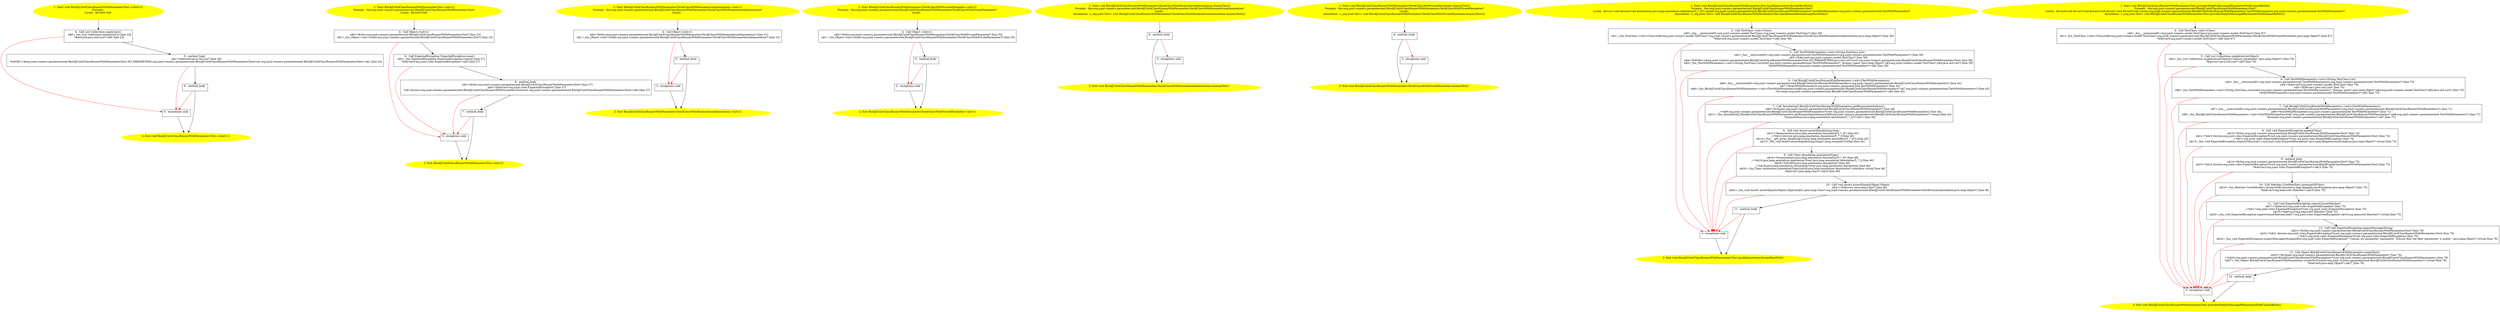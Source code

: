 /* @generated */
digraph cfg {
"org.junit.runners.parameterized.BlockJUnit4ClassRunnerWithParametersTest.<clinit>():void.d1a99ba33a0297d42b3d340cfeb4a295_1" [label="1: Start void BlockJUnit4ClassRunnerWithParametersTest.<clinit>()\nFormals: \nLocals:  $irvar0:void \n  " color=yellow style=filled]
	

	 "org.junit.runners.parameterized.BlockJUnit4ClassRunnerWithParametersTest.<clinit>():void.d1a99ba33a0297d42b3d340cfeb4a295_1" -> "org.junit.runners.parameterized.BlockJUnit4ClassRunnerWithParametersTest.<clinit>():void.d1a99ba33a0297d42b3d340cfeb4a295_4" ;
"org.junit.runners.parameterized.BlockJUnit4ClassRunnerWithParametersTest.<clinit>():void.d1a99ba33a0297d42b3d340cfeb4a295_2" [label="2: Exit void BlockJUnit4ClassRunnerWithParametersTest.<clinit>() \n  " color=yellow style=filled]
	

"org.junit.runners.parameterized.BlockJUnit4ClassRunnerWithParametersTest.<clinit>():void.d1a99ba33a0297d42b3d340cfeb4a295_3" [label="3:  exceptions sink \n  " shape="box"]
	

	 "org.junit.runners.parameterized.BlockJUnit4ClassRunnerWithParametersTest.<clinit>():void.d1a99ba33a0297d42b3d340cfeb4a295_3" -> "org.junit.runners.parameterized.BlockJUnit4ClassRunnerWithParametersTest.<clinit>():void.d1a99ba33a0297d42b3d340cfeb4a295_2" ;
"org.junit.runners.parameterized.BlockJUnit4ClassRunnerWithParametersTest.<clinit>():void.d1a99ba33a0297d42b3d340cfeb4a295_4" [label="4:  Call List Collections.emptyList() \n   n$0=_fun_List Collections.emptyList()() [line 24]\n  *&$irvar0:java.util.List*=n$0 [line 24]\n " shape="box"]
	

	 "org.junit.runners.parameterized.BlockJUnit4ClassRunnerWithParametersTest.<clinit>():void.d1a99ba33a0297d42b3d340cfeb4a295_4" -> "org.junit.runners.parameterized.BlockJUnit4ClassRunnerWithParametersTest.<clinit>():void.d1a99ba33a0297d42b3d340cfeb4a295_5" ;
	 "org.junit.runners.parameterized.BlockJUnit4ClassRunnerWithParametersTest.<clinit>():void.d1a99ba33a0297d42b3d340cfeb4a295_4" -> "org.junit.runners.parameterized.BlockJUnit4ClassRunnerWithParametersTest.<clinit>():void.d1a99ba33a0297d42b3d340cfeb4a295_3" [color="red" ];
"org.junit.runners.parameterized.BlockJUnit4ClassRunnerWithParametersTest.<clinit>():void.d1a99ba33a0297d42b3d340cfeb4a295_5" [label="5:  method_body \n   n$1=*&$irvar0:java.util.List* [line 24]\n  *&#GB<>$org.junit.runners.parameterized.BlockJUnit4ClassRunnerWithParametersTest.NO_PARAMETERS:org.junit.runners.parameterized.BlockJUnit4ClassRunnerWithParametersTest(root org.junit.runners.parameterized.BlockJUnit4ClassRunnerWithParametersTest)=n$1 [line 24]\n " shape="box"]
	

	 "org.junit.runners.parameterized.BlockJUnit4ClassRunnerWithParametersTest.<clinit>():void.d1a99ba33a0297d42b3d340cfeb4a295_5" -> "org.junit.runners.parameterized.BlockJUnit4ClassRunnerWithParametersTest.<clinit>():void.d1a99ba33a0297d42b3d340cfeb4a295_6" ;
	 "org.junit.runners.parameterized.BlockJUnit4ClassRunnerWithParametersTest.<clinit>():void.d1a99ba33a0297d42b3d340cfeb4a295_5" -> "org.junit.runners.parameterized.BlockJUnit4ClassRunnerWithParametersTest.<clinit>():void.d1a99ba33a0297d42b3d340cfeb4a295_3" [color="red" ];
"org.junit.runners.parameterized.BlockJUnit4ClassRunnerWithParametersTest.<clinit>():void.d1a99ba33a0297d42b3d340cfeb4a295_6" [label="6:  method_body \n  " shape="box"]
	

	 "org.junit.runners.parameterized.BlockJUnit4ClassRunnerWithParametersTest.<clinit>():void.d1a99ba33a0297d42b3d340cfeb4a295_6" -> "org.junit.runners.parameterized.BlockJUnit4ClassRunnerWithParametersTest.<clinit>():void.d1a99ba33a0297d42b3d340cfeb4a295_2" ;
	 "org.junit.runners.parameterized.BlockJUnit4ClassRunnerWithParametersTest.<clinit>():void.d1a99ba33a0297d42b3d340cfeb4a295_6" -> "org.junit.runners.parameterized.BlockJUnit4ClassRunnerWithParametersTest.<clinit>():void.d1a99ba33a0297d42b3d340cfeb4a295_3" [color="red" ];
"org.junit.runners.parameterized.BlockJUnit4ClassRunnerWithParametersTest.<init>().60e3340cfadf333d6a15b43f43b21fb1_1" [label="1: Start BlockJUnit4ClassRunnerWithParametersTest.<init>()\nFormals:  this:org.junit.runners.parameterized.BlockJUnit4ClassRunnerWithParametersTest*\nLocals:  $irvar0:void \n  " color=yellow style=filled]
	

	 "org.junit.runners.parameterized.BlockJUnit4ClassRunnerWithParametersTest.<init>().60e3340cfadf333d6a15b43f43b21fb1_1" -> "org.junit.runners.parameterized.BlockJUnit4ClassRunnerWithParametersTest.<init>().60e3340cfadf333d6a15b43f43b21fb1_4" ;
"org.junit.runners.parameterized.BlockJUnit4ClassRunnerWithParametersTest.<init>().60e3340cfadf333d6a15b43f43b21fb1_2" [label="2: Exit BlockJUnit4ClassRunnerWithParametersTest.<init>() \n  " color=yellow style=filled]
	

"org.junit.runners.parameterized.BlockJUnit4ClassRunnerWithParametersTest.<init>().60e3340cfadf333d6a15b43f43b21fb1_3" [label="3:  exceptions sink \n  " shape="box"]
	

	 "org.junit.runners.parameterized.BlockJUnit4ClassRunnerWithParametersTest.<init>().60e3340cfadf333d6a15b43f43b21fb1_3" -> "org.junit.runners.parameterized.BlockJUnit4ClassRunnerWithParametersTest.<init>().60e3340cfadf333d6a15b43f43b21fb1_2" ;
"org.junit.runners.parameterized.BlockJUnit4ClassRunnerWithParametersTest.<init>().60e3340cfadf333d6a15b43f43b21fb1_4" [label="4:  Call Object.<init>() \n   n$0=*&this:org.junit.runners.parameterized.BlockJUnit4ClassRunnerWithParametersTest* [line 23]\n  n$1=_fun_Object.<init>()(n$0:org.junit.runners.parameterized.BlockJUnit4ClassRunnerWithParametersTest*) [line 23]\n " shape="box"]
	

	 "org.junit.runners.parameterized.BlockJUnit4ClassRunnerWithParametersTest.<init>().60e3340cfadf333d6a15b43f43b21fb1_4" -> "org.junit.runners.parameterized.BlockJUnit4ClassRunnerWithParametersTest.<init>().60e3340cfadf333d6a15b43f43b21fb1_5" ;
	 "org.junit.runners.parameterized.BlockJUnit4ClassRunnerWithParametersTest.<init>().60e3340cfadf333d6a15b43f43b21fb1_4" -> "org.junit.runners.parameterized.BlockJUnit4ClassRunnerWithParametersTest.<init>().60e3340cfadf333d6a15b43f43b21fb1_3" [color="red" ];
"org.junit.runners.parameterized.BlockJUnit4ClassRunnerWithParametersTest.<init>().60e3340cfadf333d6a15b43f43b21fb1_5" [label="5:  Call ExpectedException ExpectedException.none() \n   n$2=_fun_ExpectedException ExpectedException.none()() [line 27]\n  *&$irvar0:org.junit.rules.ExpectedException*=n$2 [line 27]\n " shape="box"]
	

	 "org.junit.runners.parameterized.BlockJUnit4ClassRunnerWithParametersTest.<init>().60e3340cfadf333d6a15b43f43b21fb1_5" -> "org.junit.runners.parameterized.BlockJUnit4ClassRunnerWithParametersTest.<init>().60e3340cfadf333d6a15b43f43b21fb1_6" ;
	 "org.junit.runners.parameterized.BlockJUnit4ClassRunnerWithParametersTest.<init>().60e3340cfadf333d6a15b43f43b21fb1_5" -> "org.junit.runners.parameterized.BlockJUnit4ClassRunnerWithParametersTest.<init>().60e3340cfadf333d6a15b43f43b21fb1_3" [color="red" ];
"org.junit.runners.parameterized.BlockJUnit4ClassRunnerWithParametersTest.<init>().60e3340cfadf333d6a15b43f43b21fb1_6" [label="6:  method_body \n   n$3=*&this:org.junit.runners.parameterized.BlockJUnit4ClassRunnerWithParametersTest* [line 27]\n  n$4=*&$irvar0:org.junit.rules.ExpectedException* [line 27]\n  *n$3.thrown:org.junit.runners.parameterized.BlockJUnit4ClassRunnerWithParametersTest(root org.junit.runners.parameterized.BlockJUnit4ClassRunnerWithParametersTest)=n$4 [line 27]\n " shape="box"]
	

	 "org.junit.runners.parameterized.BlockJUnit4ClassRunnerWithParametersTest.<init>().60e3340cfadf333d6a15b43f43b21fb1_6" -> "org.junit.runners.parameterized.BlockJUnit4ClassRunnerWithParametersTest.<init>().60e3340cfadf333d6a15b43f43b21fb1_7" ;
	 "org.junit.runners.parameterized.BlockJUnit4ClassRunnerWithParametersTest.<init>().60e3340cfadf333d6a15b43f43b21fb1_6" -> "org.junit.runners.parameterized.BlockJUnit4ClassRunnerWithParametersTest.<init>().60e3340cfadf333d6a15b43f43b21fb1_3" [color="red" ];
"org.junit.runners.parameterized.BlockJUnit4ClassRunnerWithParametersTest.<init>().60e3340cfadf333d6a15b43f43b21fb1_7" [label="7:  method_body \n  " shape="box"]
	

	 "org.junit.runners.parameterized.BlockJUnit4ClassRunnerWithParametersTest.<init>().60e3340cfadf333d6a15b43f43b21fb1_7" -> "org.junit.runners.parameterized.BlockJUnit4ClassRunnerWithParametersTest.<init>().60e3340cfadf333d6a15b43f43b21fb1_2" ;
	 "org.junit.runners.parameterized.BlockJUnit4ClassRunnerWithParametersTest.<init>().60e3340cfadf333d6a15b43f43b21fb1_7" -> "org.junit.runners.parameterized.BlockJUnit4ClassRunnerWithParametersTest.<init>().60e3340cfadf333d6a15b43f43b21fb1_3" [color="red" ];
"org.junit.runners.parameterized.BlockJUnit4ClassRunnerWithParametersTest$ClassWithParameterizedAnnot.763b6fdf4fcdabf20856e929341dbf76_1" [label="1: Start BlockJUnit4ClassRunnerWithParametersTest$ClassWithParameterizedAnnotation.<init>()\nFormals:  this:org.junit.runners.parameterized.BlockJUnit4ClassRunnerWithParametersTest$ClassWithParameterizedAnnotation*\nLocals:  \n  " color=yellow style=filled]
	

	 "org.junit.runners.parameterized.BlockJUnit4ClassRunnerWithParametersTest$ClassWithParameterizedAnnot.763b6fdf4fcdabf20856e929341dbf76_1" -> "org.junit.runners.parameterized.BlockJUnit4ClassRunnerWithParametersTest$ClassWithParameterizedAnnot.763b6fdf4fcdabf20856e929341dbf76_4" ;
"org.junit.runners.parameterized.BlockJUnit4ClassRunnerWithParametersTest$ClassWithParameterizedAnnot.763b6fdf4fcdabf20856e929341dbf76_2" [label="2: Exit BlockJUnit4ClassRunnerWithParametersTest$ClassWithParameterizedAnnotation.<init>() \n  " color=yellow style=filled]
	

"org.junit.runners.parameterized.BlockJUnit4ClassRunnerWithParametersTest$ClassWithParameterizedAnnot.763b6fdf4fcdabf20856e929341dbf76_3" [label="3:  exceptions sink \n  " shape="box"]
	

	 "org.junit.runners.parameterized.BlockJUnit4ClassRunnerWithParametersTest$ClassWithParameterizedAnnot.763b6fdf4fcdabf20856e929341dbf76_3" -> "org.junit.runners.parameterized.BlockJUnit4ClassRunnerWithParametersTest$ClassWithParameterizedAnnot.763b6fdf4fcdabf20856e929341dbf76_2" ;
"org.junit.runners.parameterized.BlockJUnit4ClassRunnerWithParametersTest$ClassWithParameterizedAnnot.763b6fdf4fcdabf20856e929341dbf76_4" [label="4:  Call Object.<init>() \n   n$0=*&this:org.junit.runners.parameterized.BlockJUnit4ClassRunnerWithParametersTest$ClassWithParameterizedAnnotation* [line 31]\n  n$1=_fun_Object.<init>()(n$0:org.junit.runners.parameterized.BlockJUnit4ClassRunnerWithParametersTest$ClassWithParameterizedAnnotation*) [line 31]\n " shape="box"]
	

	 "org.junit.runners.parameterized.BlockJUnit4ClassRunnerWithParametersTest$ClassWithParameterizedAnnot.763b6fdf4fcdabf20856e929341dbf76_4" -> "org.junit.runners.parameterized.BlockJUnit4ClassRunnerWithParametersTest$ClassWithParameterizedAnnot.763b6fdf4fcdabf20856e929341dbf76_5" ;
	 "org.junit.runners.parameterized.BlockJUnit4ClassRunnerWithParametersTest$ClassWithParameterizedAnnot.763b6fdf4fcdabf20856e929341dbf76_4" -> "org.junit.runners.parameterized.BlockJUnit4ClassRunnerWithParametersTest$ClassWithParameterizedAnnot.763b6fdf4fcdabf20856e929341dbf76_3" [color="red" ];
"org.junit.runners.parameterized.BlockJUnit4ClassRunnerWithParametersTest$ClassWithParameterizedAnnot.763b6fdf4fcdabf20856e929341dbf76_5" [label="5:  method_body \n  " shape="box"]
	

	 "org.junit.runners.parameterized.BlockJUnit4ClassRunnerWithParametersTest$ClassWithParameterizedAnnot.763b6fdf4fcdabf20856e929341dbf76_5" -> "org.junit.runners.parameterized.BlockJUnit4ClassRunnerWithParametersTest$ClassWithParameterizedAnnot.763b6fdf4fcdabf20856e929341dbf76_2" ;
	 "org.junit.runners.parameterized.BlockJUnit4ClassRunnerWithParametersTest$ClassWithParameterizedAnnot.763b6fdf4fcdabf20856e929341dbf76_5" -> "org.junit.runners.parameterized.BlockJUnit4ClassRunnerWithParametersTest$ClassWithParameterizedAnnot.763b6fdf4fcdabf20856e929341dbf76_3" [color="red" ];
"org.junit.runners.parameterized.BlockJUnit4ClassRunnerWithParametersTest$ClassWithPrivateParameter.<.68f3cf875bcc094d012d17b01e5fa72b_1" [label="1: Start BlockJUnit4ClassRunnerWithParametersTest$ClassWithPrivateParameter.<init>()\nFormals:  this:org.junit.runners.parameterized.BlockJUnit4ClassRunnerWithParametersTest$ClassWithPrivateParameter*\nLocals:  \n  " color=yellow style=filled]
	

	 "org.junit.runners.parameterized.BlockJUnit4ClassRunnerWithParametersTest$ClassWithPrivateParameter.<.68f3cf875bcc094d012d17b01e5fa72b_1" -> "org.junit.runners.parameterized.BlockJUnit4ClassRunnerWithParametersTest$ClassWithPrivateParameter.<.68f3cf875bcc094d012d17b01e5fa72b_4" ;
"org.junit.runners.parameterized.BlockJUnit4ClassRunnerWithParametersTest$ClassWithPrivateParameter.<.68f3cf875bcc094d012d17b01e5fa72b_2" [label="2: Exit BlockJUnit4ClassRunnerWithParametersTest$ClassWithPrivateParameter.<init>() \n  " color=yellow style=filled]
	

"org.junit.runners.parameterized.BlockJUnit4ClassRunnerWithParametersTest$ClassWithPrivateParameter.<.68f3cf875bcc094d012d17b01e5fa72b_3" [label="3:  exceptions sink \n  " shape="box"]
	

	 "org.junit.runners.parameterized.BlockJUnit4ClassRunnerWithParametersTest$ClassWithPrivateParameter.<.68f3cf875bcc094d012d17b01e5fa72b_3" -> "org.junit.runners.parameterized.BlockJUnit4ClassRunnerWithParametersTest$ClassWithPrivateParameter.<.68f3cf875bcc094d012d17b01e5fa72b_2" ;
"org.junit.runners.parameterized.BlockJUnit4ClassRunnerWithParametersTest$ClassWithPrivateParameter.<.68f3cf875bcc094d012d17b01e5fa72b_4" [label="4:  Call Object.<init>() \n   n$0=*&this:org.junit.runners.parameterized.BlockJUnit4ClassRunnerWithParametersTest$ClassWithPrivateParameter* [line 55]\n  n$1=_fun_Object.<init>()(n$0:org.junit.runners.parameterized.BlockJUnit4ClassRunnerWithParametersTest$ClassWithPrivateParameter*) [line 55]\n " shape="box"]
	

	 "org.junit.runners.parameterized.BlockJUnit4ClassRunnerWithParametersTest$ClassWithPrivateParameter.<.68f3cf875bcc094d012d17b01e5fa72b_4" -> "org.junit.runners.parameterized.BlockJUnit4ClassRunnerWithParametersTest$ClassWithPrivateParameter.<.68f3cf875bcc094d012d17b01e5fa72b_5" ;
	 "org.junit.runners.parameterized.BlockJUnit4ClassRunnerWithParametersTest$ClassWithPrivateParameter.<.68f3cf875bcc094d012d17b01e5fa72b_4" -> "org.junit.runners.parameterized.BlockJUnit4ClassRunnerWithParametersTest$ClassWithPrivateParameter.<.68f3cf875bcc094d012d17b01e5fa72b_3" [color="red" ];
"org.junit.runners.parameterized.BlockJUnit4ClassRunnerWithParametersTest$ClassWithPrivateParameter.<.68f3cf875bcc094d012d17b01e5fa72b_5" [label="5:  method_body \n  " shape="box"]
	

	 "org.junit.runners.parameterized.BlockJUnit4ClassRunnerWithParametersTest$ClassWithPrivateParameter.<.68f3cf875bcc094d012d17b01e5fa72b_5" -> "org.junit.runners.parameterized.BlockJUnit4ClassRunnerWithParametersTest$ClassWithPrivateParameter.<.68f3cf875bcc094d012d17b01e5fa72b_2" ;
	 "org.junit.runners.parameterized.BlockJUnit4ClassRunnerWithParametersTest$ClassWithPrivateParameter.<.68f3cf875bcc094d012d17b01e5fa72b_5" -> "org.junit.runners.parameterized.BlockJUnit4ClassRunnerWithParametersTest$ClassWithPrivateParameter.<.68f3cf875bcc094d012d17b01e5fa72b_3" [color="red" ];
"org.junit.runners.parameterized.BlockJUnit4ClassRunnerWithParametersTest$ClassWithParameterizedAnnot.b8cac45d8490bb1d9477d874e7425ea3_1" [label="1: Start void BlockJUnit4ClassRunnerWithParametersTest$ClassWithParameterizedAnnotation.dummyTest()\nFormals:  this:org.junit.runners.parameterized.BlockJUnit4ClassRunnerWithParametersTest$ClassWithParameterizedAnnotation*\nLocals: \nAnnotation: <_org.junit.Test> void BlockJUnit4ClassRunnerWithParametersTest$ClassWithParameterizedAnnotation.dummyTest()() \n  " color=yellow style=filled]
	

	 "org.junit.runners.parameterized.BlockJUnit4ClassRunnerWithParametersTest$ClassWithParameterizedAnnot.b8cac45d8490bb1d9477d874e7425ea3_1" -> "org.junit.runners.parameterized.BlockJUnit4ClassRunnerWithParametersTest$ClassWithParameterizedAnnot.b8cac45d8490bb1d9477d874e7425ea3_4" ;
"org.junit.runners.parameterized.BlockJUnit4ClassRunnerWithParametersTest$ClassWithParameterizedAnnot.b8cac45d8490bb1d9477d874e7425ea3_2" [label="2: Exit void BlockJUnit4ClassRunnerWithParametersTest$ClassWithParameterizedAnnotation.dummyTest() \n  " color=yellow style=filled]
	

"org.junit.runners.parameterized.BlockJUnit4ClassRunnerWithParametersTest$ClassWithParameterizedAnnot.b8cac45d8490bb1d9477d874e7425ea3_3" [label="3:  exceptions sink \n  " shape="box"]
	

	 "org.junit.runners.parameterized.BlockJUnit4ClassRunnerWithParametersTest$ClassWithParameterizedAnnot.b8cac45d8490bb1d9477d874e7425ea3_3" -> "org.junit.runners.parameterized.BlockJUnit4ClassRunnerWithParametersTest$ClassWithParameterizedAnnot.b8cac45d8490bb1d9477d874e7425ea3_2" ;
"org.junit.runners.parameterized.BlockJUnit4ClassRunnerWithParametersTest$ClassWithParameterizedAnnot.b8cac45d8490bb1d9477d874e7425ea3_4" [label="4:  method_body \n  " shape="box"]
	

	 "org.junit.runners.parameterized.BlockJUnit4ClassRunnerWithParametersTest$ClassWithParameterizedAnnot.b8cac45d8490bb1d9477d874e7425ea3_4" -> "org.junit.runners.parameterized.BlockJUnit4ClassRunnerWithParametersTest$ClassWithParameterizedAnnot.b8cac45d8490bb1d9477d874e7425ea3_2" ;
	 "org.junit.runners.parameterized.BlockJUnit4ClassRunnerWithParametersTest$ClassWithParameterizedAnnot.b8cac45d8490bb1d9477d874e7425ea3_4" -> "org.junit.runners.parameterized.BlockJUnit4ClassRunnerWithParametersTest$ClassWithParameterizedAnnot.b8cac45d8490bb1d9477d874e7425ea3_3" [color="red" ];
"org.junit.runners.parameterized.BlockJUnit4ClassRunnerWithParametersTest$ClassWithPrivateParameter.d.8aff706687f7242df6d3eea67e76b471_1" [label="1: Start void BlockJUnit4ClassRunnerWithParametersTest$ClassWithPrivateParameter.dummyTest()\nFormals:  this:org.junit.runners.parameterized.BlockJUnit4ClassRunnerWithParametersTest$ClassWithPrivateParameter*\nLocals: \nAnnotation: <_org.junit.Test> void BlockJUnit4ClassRunnerWithParametersTest$ClassWithPrivateParameter.dummyTest()() \n  " color=yellow style=filled]
	

	 "org.junit.runners.parameterized.BlockJUnit4ClassRunnerWithParametersTest$ClassWithPrivateParameter.d.8aff706687f7242df6d3eea67e76b471_1" -> "org.junit.runners.parameterized.BlockJUnit4ClassRunnerWithParametersTest$ClassWithPrivateParameter.d.8aff706687f7242df6d3eea67e76b471_4" ;
"org.junit.runners.parameterized.BlockJUnit4ClassRunnerWithParametersTest$ClassWithPrivateParameter.d.8aff706687f7242df6d3eea67e76b471_2" [label="2: Exit void BlockJUnit4ClassRunnerWithParametersTest$ClassWithPrivateParameter.dummyTest() \n  " color=yellow style=filled]
	

"org.junit.runners.parameterized.BlockJUnit4ClassRunnerWithParametersTest$ClassWithPrivateParameter.d.8aff706687f7242df6d3eea67e76b471_3" [label="3:  exceptions sink \n  " shape="box"]
	

	 "org.junit.runners.parameterized.BlockJUnit4ClassRunnerWithParametersTest$ClassWithPrivateParameter.d.8aff706687f7242df6d3eea67e76b471_3" -> "org.junit.runners.parameterized.BlockJUnit4ClassRunnerWithParametersTest$ClassWithPrivateParameter.d.8aff706687f7242df6d3eea67e76b471_2" ;
"org.junit.runners.parameterized.BlockJUnit4ClassRunnerWithParametersTest$ClassWithPrivateParameter.d.8aff706687f7242df6d3eea67e76b471_4" [label="4:  method_body \n  " shape="box"]
	

	 "org.junit.runners.parameterized.BlockJUnit4ClassRunnerWithParametersTest$ClassWithPrivateParameter.d.8aff706687f7242df6d3eea67e76b471_4" -> "org.junit.runners.parameterized.BlockJUnit4ClassRunnerWithParametersTest$ClassWithPrivateParameter.d.8aff706687f7242df6d3eea67e76b471_2" ;
	 "org.junit.runners.parameterized.BlockJUnit4ClassRunnerWithParametersTest$ClassWithPrivateParameter.d.8aff706687f7242df6d3eea67e76b471_4" -> "org.junit.runners.parameterized.BlockJUnit4ClassRunnerWithParametersTest$ClassWithPrivateParameter.d.8aff706687f7242df6d3eea67e76b471_3" [color="red" ];
"org.junit.runners.parameterized.BlockJUnit4ClassRunnerWithParametersTest.hasAllAnnotationsExceptRunW.c981c8cbe3c16673ab23d8eee226640b_1" [label="1: Start void BlockJUnit4ClassRunnerWithParametersTest.hasAllAnnotationsExceptRunWith()\nFormals:  this:org.junit.runners.parameterized.BlockJUnit4ClassRunnerWithParametersTest*\nLocals:  $irvar1:void $irvar0:void annotations:java.lang.annotation.Annotation*[_*_](*) runner:org.junit.runners.parameterized.BlockJUnit4ClassRunnerWithParameters* testWithParameters:org.junit.runners.parameterized.TestWithParameters*\nAnnotation: <_org.junit.Test> void BlockJUnit4ClassRunnerWithParametersTest.hasAllAnnotationsExceptRunWith()() \n  " color=yellow style=filled]
	

	 "org.junit.runners.parameterized.BlockJUnit4ClassRunnerWithParametersTest.hasAllAnnotationsExceptRunW.c981c8cbe3c16673ab23d8eee226640b_1" -> "org.junit.runners.parameterized.BlockJUnit4ClassRunnerWithParametersTest.hasAllAnnotationsExceptRunW.c981c8cbe3c16673ab23d8eee226640b_4" ;
"org.junit.runners.parameterized.BlockJUnit4ClassRunnerWithParametersTest.hasAllAnnotationsExceptRunW.c981c8cbe3c16673ab23d8eee226640b_2" [label="2: Exit void BlockJUnit4ClassRunnerWithParametersTest.hasAllAnnotationsExceptRunWith() \n  " color=yellow style=filled]
	

"org.junit.runners.parameterized.BlockJUnit4ClassRunnerWithParametersTest.hasAllAnnotationsExceptRunW.c981c8cbe3c16673ab23d8eee226640b_3" [label="3:  exceptions sink \n  " shape="box"]
	

	 "org.junit.runners.parameterized.BlockJUnit4ClassRunnerWithParametersTest.hasAllAnnotationsExceptRunW.c981c8cbe3c16673ab23d8eee226640b_3" -> "org.junit.runners.parameterized.BlockJUnit4ClassRunnerWithParametersTest.hasAllAnnotationsExceptRunW.c981c8cbe3c16673ab23d8eee226640b_2" ;
"org.junit.runners.parameterized.BlockJUnit4ClassRunnerWithParametersTest.hasAllAnnotationsExceptRunW.c981c8cbe3c16673ab23d8eee226640b_4" [label="4:  Call TestClass.<init>(Class) \n   n$0=_fun___new(sizeof(t=org.junit.runners.model.TestClass):org.junit.runners.model.TestClass*) [line 39]\n  n$1=_fun_TestClass.<init>(Class)(n$0:org.junit.runners.model.TestClass*,org.junit.runners.parameterized.BlockJUnit4ClassRunnerWithParametersTest$ClassWithParameterizedAnnotation:java.lang.Object*) [line 39]\n  *&$irvar0:org.junit.runners.model.TestClass*=n$0 [line 39]\n " shape="box"]
	

	 "org.junit.runners.parameterized.BlockJUnit4ClassRunnerWithParametersTest.hasAllAnnotationsExceptRunW.c981c8cbe3c16673ab23d8eee226640b_4" -> "org.junit.runners.parameterized.BlockJUnit4ClassRunnerWithParametersTest.hasAllAnnotationsExceptRunW.c981c8cbe3c16673ab23d8eee226640b_5" ;
	 "org.junit.runners.parameterized.BlockJUnit4ClassRunnerWithParametersTest.hasAllAnnotationsExceptRunW.c981c8cbe3c16673ab23d8eee226640b_4" -> "org.junit.runners.parameterized.BlockJUnit4ClassRunnerWithParametersTest.hasAllAnnotationsExceptRunW.c981c8cbe3c16673ab23d8eee226640b_3" [color="red" ];
"org.junit.runners.parameterized.BlockJUnit4ClassRunnerWithParametersTest.hasAllAnnotationsExceptRunW.c981c8cbe3c16673ab23d8eee226640b_5" [label="5:  Call TestWithParameters.<init>(String,TestClass,List) \n   n$2=_fun___new(sizeof(t=org.junit.runners.parameterized.TestWithParameters):org.junit.runners.parameterized.TestWithParameters*) [line 39]\n  n$3=*&$irvar0:org.junit.runners.model.TestClass* [line 39]\n  n$4=*&#GB<>$org.junit.runners.parameterized.BlockJUnit4ClassRunnerWithParametersTest.NO_PARAMETERS:java.util.List*(root org.junit.runners.parameterized.BlockJUnit4ClassRunnerWithParametersTest) [line 39]\n  n$5=_fun_TestWithParameters.<init>(String,TestClass,List)(n$2:org.junit.runners.parameterized.TestWithParameters*,\"dummy name\":java.lang.Object*,n$3:org.junit.runners.model.TestClass*,n$4:java.util.List*) [line 39]\n  *&testWithParameters:org.junit.runners.parameterized.TestWithParameters*=n$2 [line 39]\n " shape="box"]
	

	 "org.junit.runners.parameterized.BlockJUnit4ClassRunnerWithParametersTest.hasAllAnnotationsExceptRunW.c981c8cbe3c16673ab23d8eee226640b_5" -> "org.junit.runners.parameterized.BlockJUnit4ClassRunnerWithParametersTest.hasAllAnnotationsExceptRunW.c981c8cbe3c16673ab23d8eee226640b_6" ;
	 "org.junit.runners.parameterized.BlockJUnit4ClassRunnerWithParametersTest.hasAllAnnotationsExceptRunW.c981c8cbe3c16673ab23d8eee226640b_5" -> "org.junit.runners.parameterized.BlockJUnit4ClassRunnerWithParametersTest.hasAllAnnotationsExceptRunW.c981c8cbe3c16673ab23d8eee226640b_3" [color="red" ];
"org.junit.runners.parameterized.BlockJUnit4ClassRunnerWithParametersTest.hasAllAnnotationsExceptRunW.c981c8cbe3c16673ab23d8eee226640b_6" [label="6:  Call BlockJUnit4ClassRunnerWithParameters.<init>(TestWithParameters) \n   n$6=_fun___new(sizeof(t=org.junit.runners.parameterized.BlockJUnit4ClassRunnerWithParameters):org.junit.runners.parameterized.BlockJUnit4ClassRunnerWithParameters*) [line 42]\n  n$7=*&testWithParameters:org.junit.runners.parameterized.TestWithParameters* [line 42]\n  n$8=_fun_BlockJUnit4ClassRunnerWithParameters.<init>(TestWithParameters)(n$6:org.junit.runners.parameterized.BlockJUnit4ClassRunnerWithParameters*,n$7:org.junit.runners.parameterized.TestWithParameters*) [line 42]\n  *&runner:org.junit.runners.parameterized.BlockJUnit4ClassRunnerWithParameters*=n$6 [line 42]\n " shape="box"]
	

	 "org.junit.runners.parameterized.BlockJUnit4ClassRunnerWithParametersTest.hasAllAnnotationsExceptRunW.c981c8cbe3c16673ab23d8eee226640b_6" -> "org.junit.runners.parameterized.BlockJUnit4ClassRunnerWithParametersTest.hasAllAnnotationsExceptRunW.c981c8cbe3c16673ab23d8eee226640b_7" ;
	 "org.junit.runners.parameterized.BlockJUnit4ClassRunnerWithParametersTest.hasAllAnnotationsExceptRunW.c981c8cbe3c16673ab23d8eee226640b_6" -> "org.junit.runners.parameterized.BlockJUnit4ClassRunnerWithParametersTest.hasAllAnnotationsExceptRunW.c981c8cbe3c16673ab23d8eee226640b_3" [color="red" ];
"org.junit.runners.parameterized.BlockJUnit4ClassRunnerWithParametersTest.hasAllAnnotationsExceptRunW.c981c8cbe3c16673ab23d8eee226640b_7" [label="7:  Call Annotation[] BlockJUnit4ClassRunnerWithParameters.getRunnerAnnotations() \n   n$9=*&runner:org.junit.runners.parameterized.BlockJUnit4ClassRunnerWithParameters* [line 44]\n  _=*n$9:org.junit.runners.parameterized.BlockJUnit4ClassRunnerWithParameters*(root org.junit.runners.parameterized.BlockJUnit4ClassRunnerWithParameters) [line 44]\n  n$11=_fun_Annotation[] BlockJUnit4ClassRunnerWithParameters.getRunnerAnnotations()(n$9:org.junit.runners.parameterized.BlockJUnit4ClassRunnerWithParameters*) virtual [line 44]\n  *&annotations:java.lang.annotation.Annotation*[_*_](*)=n$11 [line 44]\n " shape="box"]
	

	 "org.junit.runners.parameterized.BlockJUnit4ClassRunnerWithParametersTest.hasAllAnnotationsExceptRunW.c981c8cbe3c16673ab23d8eee226640b_7" -> "org.junit.runners.parameterized.BlockJUnit4ClassRunnerWithParametersTest.hasAllAnnotationsExceptRunW.c981c8cbe3c16673ab23d8eee226640b_8" ;
	 "org.junit.runners.parameterized.BlockJUnit4ClassRunnerWithParametersTest.hasAllAnnotationsExceptRunW.c981c8cbe3c16673ab23d8eee226640b_7" -> "org.junit.runners.parameterized.BlockJUnit4ClassRunnerWithParametersTest.hasAllAnnotationsExceptRunW.c981c8cbe3c16673ab23d8eee226640b_3" [color="red" ];
"org.junit.runners.parameterized.BlockJUnit4ClassRunnerWithParametersTest.hasAllAnnotationsExceptRunW.c981c8cbe3c16673ab23d8eee226640b_8" [label="8:  Call void Assert.assertEquals(long,long) \n   n$12=*&annotations:java.lang.annotation.Annotation*[_*_](*) [line 45]\n  _=*n$12:int(root java.lang.annotation.Annotation*[_*_]) [line 45]\n  n$14=_fun___get_array_length(n$12:java.lang.annotation.Annotation*[_*_](*)) [line 45]\n  n$15=_fun_void Assert.assertEquals(long,long)(1:long,(long)n$14:long) [line 45]\n " shape="box"]
	

	 "org.junit.runners.parameterized.BlockJUnit4ClassRunnerWithParametersTest.hasAllAnnotationsExceptRunW.c981c8cbe3c16673ab23d8eee226640b_8" -> "org.junit.runners.parameterized.BlockJUnit4ClassRunnerWithParametersTest.hasAllAnnotationsExceptRunW.c981c8cbe3c16673ab23d8eee226640b_9" ;
	 "org.junit.runners.parameterized.BlockJUnit4ClassRunnerWithParametersTest.hasAllAnnotationsExceptRunW.c981c8cbe3c16673ab23d8eee226640b_8" -> "org.junit.runners.parameterized.BlockJUnit4ClassRunnerWithParametersTest.hasAllAnnotationsExceptRunW.c981c8cbe3c16673ab23d8eee226640b_3" [color="red" ];
"org.junit.runners.parameterized.BlockJUnit4ClassRunnerWithParametersTest.hasAllAnnotationsExceptRunW.c981c8cbe3c16673ab23d8eee226640b_9" [label="9:  Call Class Annotation.annotationType() \n   n$16=*&annotations:java.lang.annotation.Annotation*[_*_](*) [line 46]\n  _=*n$16:java.lang.annotation.Annotation*(root java.lang.annotation.Annotation*[_*_]) [line 46]\n  n$18=*n$16[0]:java.lang.annotation.Annotation* [line 46]\n  _=*n$18:java.lang.annotation.Annotation*(root java.lang.annotation.Annotation) [line 46]\n  n$20=_fun_Class Annotation.annotationType()(n$18:java.lang.annotation.Annotation*) interface virtual [line 46]\n  *&$irvar1:java.lang.Class*=n$20 [line 46]\n " shape="box"]
	

	 "org.junit.runners.parameterized.BlockJUnit4ClassRunnerWithParametersTest.hasAllAnnotationsExceptRunW.c981c8cbe3c16673ab23d8eee226640b_9" -> "org.junit.runners.parameterized.BlockJUnit4ClassRunnerWithParametersTest.hasAllAnnotationsExceptRunW.c981c8cbe3c16673ab23d8eee226640b_10" ;
	 "org.junit.runners.parameterized.BlockJUnit4ClassRunnerWithParametersTest.hasAllAnnotationsExceptRunW.c981c8cbe3c16673ab23d8eee226640b_9" -> "org.junit.runners.parameterized.BlockJUnit4ClassRunnerWithParametersTest.hasAllAnnotationsExceptRunW.c981c8cbe3c16673ab23d8eee226640b_3" [color="red" ];
"org.junit.runners.parameterized.BlockJUnit4ClassRunnerWithParametersTest.hasAllAnnotationsExceptRunW.c981c8cbe3c16673ab23d8eee226640b_10" [label="10:  Call void Assert.assertEquals(Object,Object) \n   n$21=*&$irvar1:java.lang.Class* [line 46]\n  n$22=_fun_void Assert.assertEquals(Object,Object)(n$21:java.lang.Class*,org.junit.runners.parameterized.BlockJUnit4ClassRunnerWithParametersTest$DummyAnnotation:java.lang.Object*) [line 46]\n " shape="box"]
	

	 "org.junit.runners.parameterized.BlockJUnit4ClassRunnerWithParametersTest.hasAllAnnotationsExceptRunW.c981c8cbe3c16673ab23d8eee226640b_10" -> "org.junit.runners.parameterized.BlockJUnit4ClassRunnerWithParametersTest.hasAllAnnotationsExceptRunW.c981c8cbe3c16673ab23d8eee226640b_11" ;
	 "org.junit.runners.parameterized.BlockJUnit4ClassRunnerWithParametersTest.hasAllAnnotationsExceptRunW.c981c8cbe3c16673ab23d8eee226640b_10" -> "org.junit.runners.parameterized.BlockJUnit4ClassRunnerWithParametersTest.hasAllAnnotationsExceptRunW.c981c8cbe3c16673ab23d8eee226640b_3" [color="red" ];
"org.junit.runners.parameterized.BlockJUnit4ClassRunnerWithParametersTest.hasAllAnnotationsExceptRunW.c981c8cbe3c16673ab23d8eee226640b_11" [label="11:  method_body \n  " shape="box"]
	

	 "org.junit.runners.parameterized.BlockJUnit4ClassRunnerWithParametersTest.hasAllAnnotationsExceptRunW.c981c8cbe3c16673ab23d8eee226640b_11" -> "org.junit.runners.parameterized.BlockJUnit4ClassRunnerWithParametersTest.hasAllAnnotationsExceptRunW.c981c8cbe3c16673ab23d8eee226640b_2" ;
	 "org.junit.runners.parameterized.BlockJUnit4ClassRunnerWithParametersTest.hasAllAnnotationsExceptRunW.c981c8cbe3c16673ab23d8eee226640b_11" -> "org.junit.runners.parameterized.BlockJUnit4ClassRunnerWithParametersTest.hasAllAnnotationsExceptRunW.c981c8cbe3c16673ab23d8eee226640b_3" [color="red" ];
"org.junit.runners.parameterized.BlockJUnit4ClassRunnerWithParametersTest.providesHelpfulMessageIfPar.264436f456b49bdc24daef99bde89f7d_1" [label="1: Start void BlockJUnit4ClassRunnerWithParametersTest.providesHelpfulMessageIfParameterFieldCannotBeSet()\nFormals:  this:org.junit.runners.parameterized.BlockJUnit4ClassRunnerWithParametersTest*\nLocals:  $irvar4:void $irvar3:void $irvar2:void $irvar1:void $irvar0:void runner:org.junit.runners.parameterized.BlockJUnit4ClassRunnerWithParameters* testWithParameters:org.junit.runners.parameterized.TestWithParameters*\nAnnotation: <_org.junit.Test> void BlockJUnit4ClassRunnerWithParametersTest.providesHelpfulMessageIfParameterFieldCannotBeSet()() \n  " color=yellow style=filled]
	

	 "org.junit.runners.parameterized.BlockJUnit4ClassRunnerWithParametersTest.providesHelpfulMessageIfPar.264436f456b49bdc24daef99bde89f7d_1" -> "org.junit.runners.parameterized.BlockJUnit4ClassRunnerWithParametersTest.providesHelpfulMessageIfPar.264436f456b49bdc24daef99bde89f7d_4" ;
"org.junit.runners.parameterized.BlockJUnit4ClassRunnerWithParametersTest.providesHelpfulMessageIfPar.264436f456b49bdc24daef99bde89f7d_2" [label="2: Exit void BlockJUnit4ClassRunnerWithParametersTest.providesHelpfulMessageIfParameterFieldCannotBeSet() \n  " color=yellow style=filled]
	

"org.junit.runners.parameterized.BlockJUnit4ClassRunnerWithParametersTest.providesHelpfulMessageIfPar.264436f456b49bdc24daef99bde89f7d_3" [label="3:  exceptions sink \n  " shape="box"]
	

	 "org.junit.runners.parameterized.BlockJUnit4ClassRunnerWithParametersTest.providesHelpfulMessageIfPar.264436f456b49bdc24daef99bde89f7d_3" -> "org.junit.runners.parameterized.BlockJUnit4ClassRunnerWithParametersTest.providesHelpfulMessageIfPar.264436f456b49bdc24daef99bde89f7d_2" ;
"org.junit.runners.parameterized.BlockJUnit4ClassRunnerWithParametersTest.providesHelpfulMessageIfPar.264436f456b49bdc24daef99bde89f7d_4" [label="4:  Call TestClass.<init>(Class) \n   n$0=_fun___new(sizeof(t=org.junit.runners.model.TestClass):org.junit.runners.model.TestClass*) [line 67]\n  n$1=_fun_TestClass.<init>(Class)(n$0:org.junit.runners.model.TestClass*,org.junit.runners.parameterized.BlockJUnit4ClassRunnerWithParametersTest$ClassWithPrivateParameter:java.lang.Object*) [line 67]\n  *&$irvar0:org.junit.runners.model.TestClass*=n$0 [line 67]\n " shape="box"]
	

	 "org.junit.runners.parameterized.BlockJUnit4ClassRunnerWithParametersTest.providesHelpfulMessageIfPar.264436f456b49bdc24daef99bde89f7d_4" -> "org.junit.runners.parameterized.BlockJUnit4ClassRunnerWithParametersTest.providesHelpfulMessageIfPar.264436f456b49bdc24daef99bde89f7d_5" ;
	 "org.junit.runners.parameterized.BlockJUnit4ClassRunnerWithParametersTest.providesHelpfulMessageIfPar.264436f456b49bdc24daef99bde89f7d_4" -> "org.junit.runners.parameterized.BlockJUnit4ClassRunnerWithParametersTest.providesHelpfulMessageIfPar.264436f456b49bdc24daef99bde89f7d_3" [color="red" ];
"org.junit.runners.parameterized.BlockJUnit4ClassRunnerWithParametersTest.providesHelpfulMessageIfPar.264436f456b49bdc24daef99bde89f7d_5" [label="5:  Call List Collections.singletonList(Object) \n   n$2=_fun_List Collections.singletonList(Object)(\"dummy parameter\":java.lang.Object*) [line 70]\n  *&$irvar1:java.util.List*=n$2 [line 70]\n " shape="box"]
	

	 "org.junit.runners.parameterized.BlockJUnit4ClassRunnerWithParametersTest.providesHelpfulMessageIfPar.264436f456b49bdc24daef99bde89f7d_5" -> "org.junit.runners.parameterized.BlockJUnit4ClassRunnerWithParametersTest.providesHelpfulMessageIfPar.264436f456b49bdc24daef99bde89f7d_6" ;
	 "org.junit.runners.parameterized.BlockJUnit4ClassRunnerWithParametersTest.providesHelpfulMessageIfPar.264436f456b49bdc24daef99bde89f7d_5" -> "org.junit.runners.parameterized.BlockJUnit4ClassRunnerWithParametersTest.providesHelpfulMessageIfPar.264436f456b49bdc24daef99bde89f7d_3" [color="red" ];
"org.junit.runners.parameterized.BlockJUnit4ClassRunnerWithParametersTest.providesHelpfulMessageIfPar.264436f456b49bdc24daef99bde89f7d_6" [label="6:  Call TestWithParameters.<init>(String,TestClass,List) \n   n$3=_fun___new(sizeof(t=org.junit.runners.parameterized.TestWithParameters):org.junit.runners.parameterized.TestWithParameters*) [line 70]\n  n$4=*&$irvar0:org.junit.runners.model.TestClass* [line 70]\n  n$5=*&$irvar1:java.util.List* [line 70]\n  n$6=_fun_TestWithParameters.<init>(String,TestClass,List)(n$3:org.junit.runners.parameterized.TestWithParameters*,\"dummy name\":java.lang.Object*,n$4:org.junit.runners.model.TestClass*,n$5:java.util.List*) [line 70]\n  *&testWithParameters:org.junit.runners.parameterized.TestWithParameters*=n$3 [line 70]\n " shape="box"]
	

	 "org.junit.runners.parameterized.BlockJUnit4ClassRunnerWithParametersTest.providesHelpfulMessageIfPar.264436f456b49bdc24daef99bde89f7d_6" -> "org.junit.runners.parameterized.BlockJUnit4ClassRunnerWithParametersTest.providesHelpfulMessageIfPar.264436f456b49bdc24daef99bde89f7d_7" ;
	 "org.junit.runners.parameterized.BlockJUnit4ClassRunnerWithParametersTest.providesHelpfulMessageIfPar.264436f456b49bdc24daef99bde89f7d_6" -> "org.junit.runners.parameterized.BlockJUnit4ClassRunnerWithParametersTest.providesHelpfulMessageIfPar.264436f456b49bdc24daef99bde89f7d_3" [color="red" ];
"org.junit.runners.parameterized.BlockJUnit4ClassRunnerWithParametersTest.providesHelpfulMessageIfPar.264436f456b49bdc24daef99bde89f7d_7" [label="7:  Call BlockJUnit4ClassRunnerWithParameters.<init>(TestWithParameters) \n   n$7=_fun___new(sizeof(t=org.junit.runners.parameterized.BlockJUnit4ClassRunnerWithParameters):org.junit.runners.parameterized.BlockJUnit4ClassRunnerWithParameters*) [line 71]\n  n$8=*&testWithParameters:org.junit.runners.parameterized.TestWithParameters* [line 71]\n  n$9=_fun_BlockJUnit4ClassRunnerWithParameters.<init>(TestWithParameters)(n$7:org.junit.runners.parameterized.BlockJUnit4ClassRunnerWithParameters*,n$8:org.junit.runners.parameterized.TestWithParameters*) [line 71]\n  *&runner:org.junit.runners.parameterized.BlockJUnit4ClassRunnerWithParameters*=n$7 [line 71]\n " shape="box"]
	

	 "org.junit.runners.parameterized.BlockJUnit4ClassRunnerWithParametersTest.providesHelpfulMessageIfPar.264436f456b49bdc24daef99bde89f7d_7" -> "org.junit.runners.parameterized.BlockJUnit4ClassRunnerWithParametersTest.providesHelpfulMessageIfPar.264436f456b49bdc24daef99bde89f7d_8" ;
	 "org.junit.runners.parameterized.BlockJUnit4ClassRunnerWithParametersTest.providesHelpfulMessageIfPar.264436f456b49bdc24daef99bde89f7d_7" -> "org.junit.runners.parameterized.BlockJUnit4ClassRunnerWithParametersTest.providesHelpfulMessageIfPar.264436f456b49bdc24daef99bde89f7d_3" [color="red" ];
"org.junit.runners.parameterized.BlockJUnit4ClassRunnerWithParametersTest.providesHelpfulMessageIfPar.264436f456b49bdc24daef99bde89f7d_8" [label="8:  Call void ExpectedException.expect(Class) \n   n$10=*&this:org.junit.runners.parameterized.BlockJUnit4ClassRunnerWithParametersTest* [line 74]\n  n$11=*n$10.thrown:org.junit.rules.ExpectedException*(root org.junit.runners.parameterized.BlockJUnit4ClassRunnerWithParametersTest) [line 74]\n  _=*n$11:org.junit.rules.ExpectedException*(root org.junit.rules.ExpectedException) [line 74]\n  n$13=_fun_void ExpectedException.expect(Class)(n$11:org.junit.rules.ExpectedException*,java.lang.IllegalAccessException:java.lang.Object*) virtual [line 74]\n " shape="box"]
	

	 "org.junit.runners.parameterized.BlockJUnit4ClassRunnerWithParametersTest.providesHelpfulMessageIfPar.264436f456b49bdc24daef99bde89f7d_8" -> "org.junit.runners.parameterized.BlockJUnit4ClassRunnerWithParametersTest.providesHelpfulMessageIfPar.264436f456b49bdc24daef99bde89f7d_9" ;
	 "org.junit.runners.parameterized.BlockJUnit4ClassRunnerWithParametersTest.providesHelpfulMessageIfPar.264436f456b49bdc24daef99bde89f7d_8" -> "org.junit.runners.parameterized.BlockJUnit4ClassRunnerWithParametersTest.providesHelpfulMessageIfPar.264436f456b49bdc24daef99bde89f7d_3" [color="red" ];
"org.junit.runners.parameterized.BlockJUnit4ClassRunnerWithParametersTest.providesHelpfulMessageIfPar.264436f456b49bdc24daef99bde89f7d_9" [label="9:  method_body \n   n$14=*&this:org.junit.runners.parameterized.BlockJUnit4ClassRunnerWithParametersTest* [line 75]\n  n$15=*n$14.thrown:org.junit.rules.ExpectedException*(root org.junit.runners.parameterized.BlockJUnit4ClassRunnerWithParametersTest) [line 75]\n  *&$irvar2:org.junit.rules.ExpectedException*=n$15 [line 75]\n " shape="box"]
	

	 "org.junit.runners.parameterized.BlockJUnit4ClassRunnerWithParametersTest.providesHelpfulMessageIfPar.264436f456b49bdc24daef99bde89f7d_9" -> "org.junit.runners.parameterized.BlockJUnit4ClassRunnerWithParametersTest.providesHelpfulMessageIfPar.264436f456b49bdc24daef99bde89f7d_10" ;
	 "org.junit.runners.parameterized.BlockJUnit4ClassRunnerWithParametersTest.providesHelpfulMessageIfPar.264436f456b49bdc24daef99bde89f7d_9" -> "org.junit.runners.parameterized.BlockJUnit4ClassRunnerWithParametersTest.providesHelpfulMessageIfPar.264436f456b49bdc24daef99bde89f7d_3" [color="red" ];
"org.junit.runners.parameterized.BlockJUnit4ClassRunnerWithParametersTest.providesHelpfulMessageIfPar.264436f456b49bdc24daef99bde89f7d_10" [label="10:  Call Matcher CoreMatchers.instanceOf(Class) \n   n$16=_fun_Matcher CoreMatchers.instanceOf(Class)(java.lang.IllegalAccessException:java.lang.Object*) [line 75]\n  *&$irvar3:org.hamcrest.Matcher*=n$16 [line 75]\n " shape="box"]
	

	 "org.junit.runners.parameterized.BlockJUnit4ClassRunnerWithParametersTest.providesHelpfulMessageIfPar.264436f456b49bdc24daef99bde89f7d_10" -> "org.junit.runners.parameterized.BlockJUnit4ClassRunnerWithParametersTest.providesHelpfulMessageIfPar.264436f456b49bdc24daef99bde89f7d_11" ;
	 "org.junit.runners.parameterized.BlockJUnit4ClassRunnerWithParametersTest.providesHelpfulMessageIfPar.264436f456b49bdc24daef99bde89f7d_10" -> "org.junit.runners.parameterized.BlockJUnit4ClassRunnerWithParametersTest.providesHelpfulMessageIfPar.264436f456b49bdc24daef99bde89f7d_3" [color="red" ];
"org.junit.runners.parameterized.BlockJUnit4ClassRunnerWithParametersTest.providesHelpfulMessageIfPar.264436f456b49bdc24daef99bde89f7d_11" [label="11:  Call void ExpectedException.expectCause(Matcher) \n   n$17=*&$irvar2:org.junit.rules.ExpectedException* [line 75]\n  _=*n$17:org.junit.rules.ExpectedException*(root org.junit.rules.ExpectedException) [line 75]\n  n$19=*&$irvar3:org.hamcrest.Matcher* [line 75]\n  n$20=_fun_void ExpectedException.expectCause(Matcher)(n$17:org.junit.rules.ExpectedException*,n$19:org.hamcrest.Matcher*) virtual [line 75]\n " shape="box"]
	

	 "org.junit.runners.parameterized.BlockJUnit4ClassRunnerWithParametersTest.providesHelpfulMessageIfPar.264436f456b49bdc24daef99bde89f7d_11" -> "org.junit.runners.parameterized.BlockJUnit4ClassRunnerWithParametersTest.providesHelpfulMessageIfPar.264436f456b49bdc24daef99bde89f7d_12" ;
	 "org.junit.runners.parameterized.BlockJUnit4ClassRunnerWithParametersTest.providesHelpfulMessageIfPar.264436f456b49bdc24daef99bde89f7d_11" -> "org.junit.runners.parameterized.BlockJUnit4ClassRunnerWithParametersTest.providesHelpfulMessageIfPar.264436f456b49bdc24daef99bde89f7d_3" [color="red" ];
"org.junit.runners.parameterized.BlockJUnit4ClassRunnerWithParametersTest.providesHelpfulMessageIfPar.264436f456b49bdc24daef99bde89f7d_12" [label="12:  Call void ExpectedException.expectMessage(String) \n   n$21=*&this:org.junit.runners.parameterized.BlockJUnit4ClassRunnerWithParametersTest* [line 76]\n  n$22=*n$21.thrown:org.junit.rules.ExpectedException*(root org.junit.runners.parameterized.BlockJUnit4ClassRunnerWithParametersTest) [line 76]\n  _=*n$22:org.junit.rules.ExpectedException*(root org.junit.rules.ExpectedException) [line 76]\n  n$24=_fun_void ExpectedException.expectMessage(String)(n$22:org.junit.rules.ExpectedException*,\"Cannot set parameter 'parameter'. Ensure that the field 'parameter' is public.\":java.lang.Object*) virtual [line 76]\n " shape="box"]
	

	 "org.junit.runners.parameterized.BlockJUnit4ClassRunnerWithParametersTest.providesHelpfulMessageIfPar.264436f456b49bdc24daef99bde89f7d_12" -> "org.junit.runners.parameterized.BlockJUnit4ClassRunnerWithParametersTest.providesHelpfulMessageIfPar.264436f456b49bdc24daef99bde89f7d_13" ;
	 "org.junit.runners.parameterized.BlockJUnit4ClassRunnerWithParametersTest.providesHelpfulMessageIfPar.264436f456b49bdc24daef99bde89f7d_12" -> "org.junit.runners.parameterized.BlockJUnit4ClassRunnerWithParametersTest.providesHelpfulMessageIfPar.264436f456b49bdc24daef99bde89f7d_3" [color="red" ];
"org.junit.runners.parameterized.BlockJUnit4ClassRunnerWithParametersTest.providesHelpfulMessageIfPar.264436f456b49bdc24daef99bde89f7d_13" [label="13:  Call Object BlockJUnit4ClassRunnerWithParameters.createTest() \n   n$25=*&runner:org.junit.runners.parameterized.BlockJUnit4ClassRunnerWithParameters* [line 78]\n  _=*n$25:org.junit.runners.parameterized.BlockJUnit4ClassRunnerWithParameters*(root org.junit.runners.parameterized.BlockJUnit4ClassRunnerWithParameters) [line 78]\n  n$27=_fun_Object BlockJUnit4ClassRunnerWithParameters.createTest()(n$25:org.junit.runners.parameterized.BlockJUnit4ClassRunnerWithParameters*) virtual [line 78]\n  *&$irvar4:java.lang.Object*=n$27 [line 78]\n " shape="box"]
	

	 "org.junit.runners.parameterized.BlockJUnit4ClassRunnerWithParametersTest.providesHelpfulMessageIfPar.264436f456b49bdc24daef99bde89f7d_13" -> "org.junit.runners.parameterized.BlockJUnit4ClassRunnerWithParametersTest.providesHelpfulMessageIfPar.264436f456b49bdc24daef99bde89f7d_14" ;
	 "org.junit.runners.parameterized.BlockJUnit4ClassRunnerWithParametersTest.providesHelpfulMessageIfPar.264436f456b49bdc24daef99bde89f7d_13" -> "org.junit.runners.parameterized.BlockJUnit4ClassRunnerWithParametersTest.providesHelpfulMessageIfPar.264436f456b49bdc24daef99bde89f7d_3" [color="red" ];
"org.junit.runners.parameterized.BlockJUnit4ClassRunnerWithParametersTest.providesHelpfulMessageIfPar.264436f456b49bdc24daef99bde89f7d_14" [label="14:  method_body \n  " shape="box"]
	

	 "org.junit.runners.parameterized.BlockJUnit4ClassRunnerWithParametersTest.providesHelpfulMessageIfPar.264436f456b49bdc24daef99bde89f7d_14" -> "org.junit.runners.parameterized.BlockJUnit4ClassRunnerWithParametersTest.providesHelpfulMessageIfPar.264436f456b49bdc24daef99bde89f7d_2" ;
	 "org.junit.runners.parameterized.BlockJUnit4ClassRunnerWithParametersTest.providesHelpfulMessageIfPar.264436f456b49bdc24daef99bde89f7d_14" -> "org.junit.runners.parameterized.BlockJUnit4ClassRunnerWithParametersTest.providesHelpfulMessageIfPar.264436f456b49bdc24daef99bde89f7d_3" [color="red" ];
}
